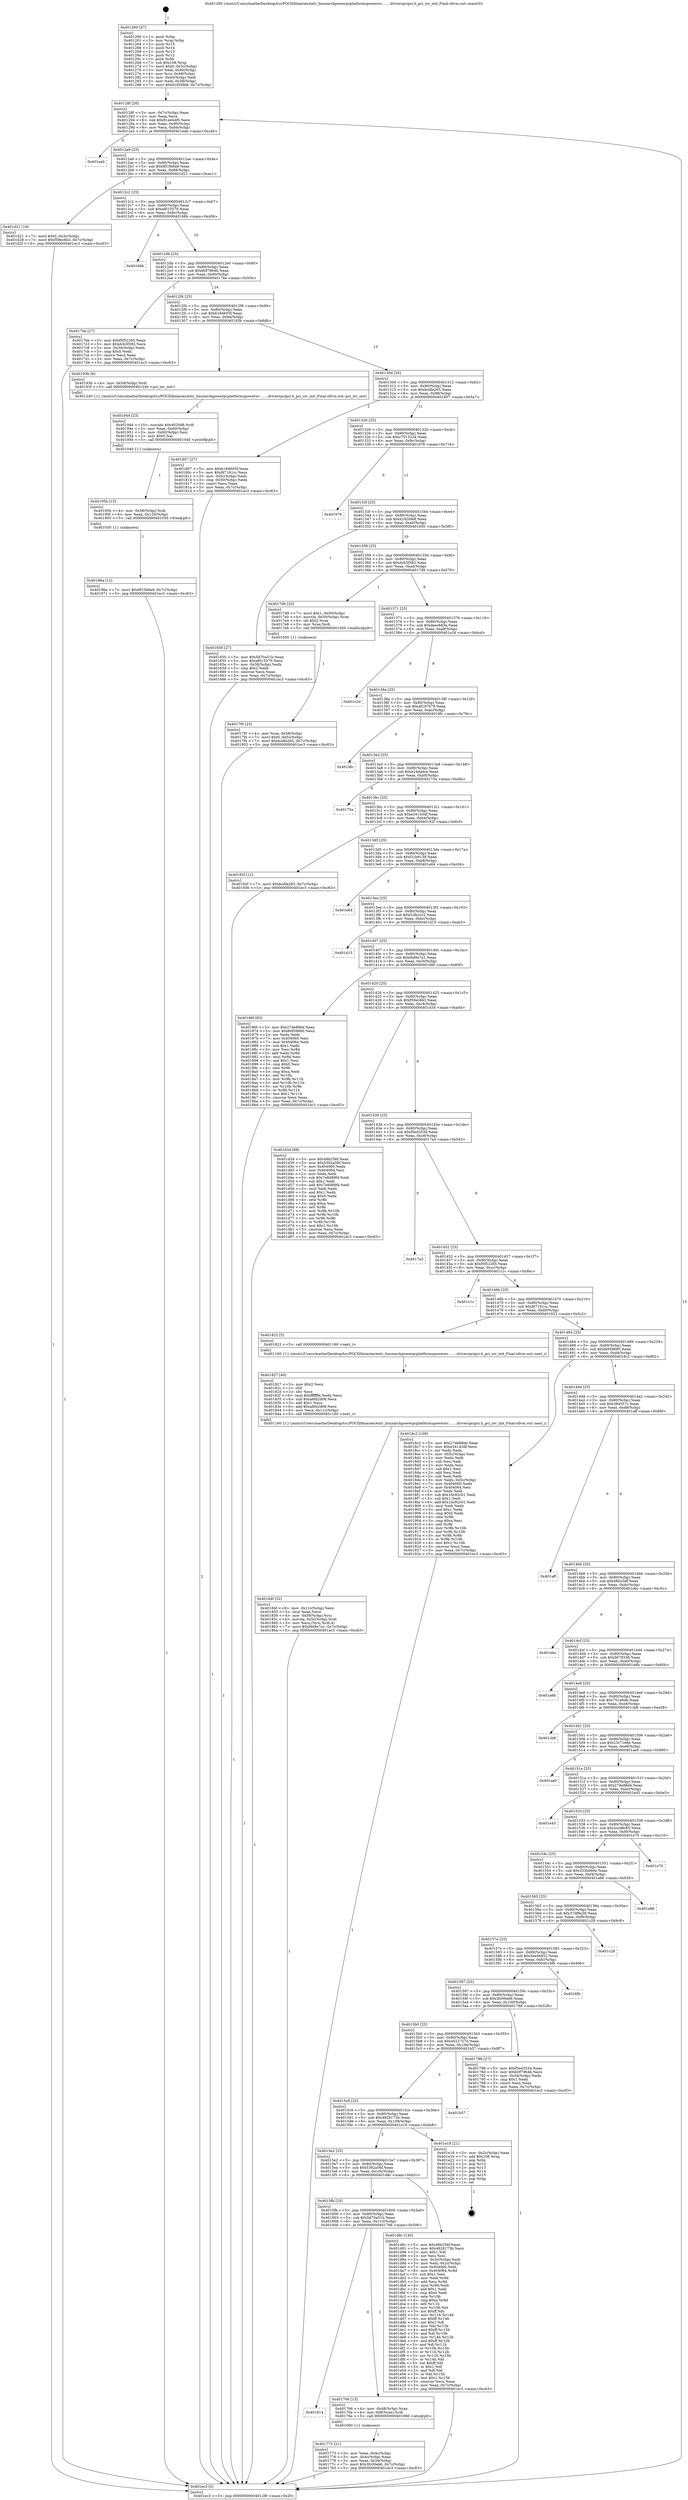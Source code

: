 digraph "0x401260" {
  label = "0x401260 (/mnt/c/Users/mathe/Desktop/tcc/POCII/binaries/extr_linuxarchpowerpcplatformspowernv........driverspcipci.h_pci_iov_init_Final-ollvm.out::main(0))"
  labelloc = "t"
  node[shape=record]

  Entry [label="",width=0.3,height=0.3,shape=circle,fillcolor=black,style=filled]
  "0x40128f" [label="{
     0x40128f [26]\l
     | [instrs]\l
     &nbsp;&nbsp;0x40128f \<+3\>: mov -0x7c(%rbp),%eax\l
     &nbsp;&nbsp;0x401292 \<+2\>: mov %eax,%ecx\l
     &nbsp;&nbsp;0x401294 \<+6\>: sub $0x81ed44f0,%ecx\l
     &nbsp;&nbsp;0x40129a \<+3\>: mov %eax,-0x80(%rbp)\l
     &nbsp;&nbsp;0x40129d \<+6\>: mov %ecx,-0x84(%rbp)\l
     &nbsp;&nbsp;0x4012a3 \<+6\>: je 0000000000401eab \<main+0xc4b\>\l
  }"]
  "0x401eab" [label="{
     0x401eab\l
  }", style=dashed]
  "0x4012a9" [label="{
     0x4012a9 [25]\l
     | [instrs]\l
     &nbsp;&nbsp;0x4012a9 \<+5\>: jmp 00000000004012ae \<main+0x4e\>\l
     &nbsp;&nbsp;0x4012ae \<+3\>: mov -0x80(%rbp),%eax\l
     &nbsp;&nbsp;0x4012b1 \<+5\>: sub $0x9f10b8a9,%eax\l
     &nbsp;&nbsp;0x4012b6 \<+6\>: mov %eax,-0x88(%rbp)\l
     &nbsp;&nbsp;0x4012bc \<+6\>: je 0000000000401d21 \<main+0xac1\>\l
  }"]
  Exit [label="",width=0.3,height=0.3,shape=circle,fillcolor=black,style=filled,peripheries=2]
  "0x401d21" [label="{
     0x401d21 [19]\l
     | [instrs]\l
     &nbsp;&nbsp;0x401d21 \<+7\>: movl $0x0,-0x3c(%rbp)\l
     &nbsp;&nbsp;0x401d28 \<+7\>: movl $0xf59ec6b3,-0x7c(%rbp)\l
     &nbsp;&nbsp;0x401d2f \<+5\>: jmp 0000000000401ec3 \<main+0xc63\>\l
  }"]
  "0x4012c2" [label="{
     0x4012c2 [25]\l
     | [instrs]\l
     &nbsp;&nbsp;0x4012c2 \<+5\>: jmp 00000000004012c7 \<main+0x67\>\l
     &nbsp;&nbsp;0x4012c7 \<+3\>: mov -0x80(%rbp),%eax\l
     &nbsp;&nbsp;0x4012ca \<+5\>: sub $0xaf015570,%eax\l
     &nbsp;&nbsp;0x4012cf \<+6\>: mov %eax,-0x8c(%rbp)\l
     &nbsp;&nbsp;0x4012d5 \<+6\>: je 000000000040166b \<main+0x40b\>\l
  }"]
  "0x40196a" [label="{
     0x40196a [12]\l
     | [instrs]\l
     &nbsp;&nbsp;0x40196a \<+7\>: movl $0x9f10b8a9,-0x7c(%rbp)\l
     &nbsp;&nbsp;0x401971 \<+5\>: jmp 0000000000401ec3 \<main+0xc63\>\l
  }"]
  "0x40166b" [label="{
     0x40166b\l
  }", style=dashed]
  "0x4012db" [label="{
     0x4012db [25]\l
     | [instrs]\l
     &nbsp;&nbsp;0x4012db \<+5\>: jmp 00000000004012e0 \<main+0x80\>\l
     &nbsp;&nbsp;0x4012e0 \<+3\>: mov -0x80(%rbp),%eax\l
     &nbsp;&nbsp;0x4012e3 \<+5\>: sub $0xb0f7964b,%eax\l
     &nbsp;&nbsp;0x4012e8 \<+6\>: mov %eax,-0x90(%rbp)\l
     &nbsp;&nbsp;0x4012ee \<+6\>: je 00000000004017be \<main+0x55e\>\l
  }"]
  "0x40195b" [label="{
     0x40195b [15]\l
     | [instrs]\l
     &nbsp;&nbsp;0x40195b \<+4\>: mov -0x58(%rbp),%rdi\l
     &nbsp;&nbsp;0x40195f \<+6\>: mov %eax,-0x120(%rbp)\l
     &nbsp;&nbsp;0x401965 \<+5\>: call 0000000000401030 \<free@plt\>\l
     | [calls]\l
     &nbsp;&nbsp;0x401030 \{1\} (unknown)\l
  }"]
  "0x4017be" [label="{
     0x4017be [27]\l
     | [instrs]\l
     &nbsp;&nbsp;0x4017be \<+5\>: mov $0xf5f52265,%eax\l
     &nbsp;&nbsp;0x4017c3 \<+5\>: mov $0xdcb3f382,%ecx\l
     &nbsp;&nbsp;0x4017c8 \<+3\>: mov -0x34(%rbp),%edx\l
     &nbsp;&nbsp;0x4017cb \<+3\>: cmp $0x0,%edx\l
     &nbsp;&nbsp;0x4017ce \<+3\>: cmove %ecx,%eax\l
     &nbsp;&nbsp;0x4017d1 \<+3\>: mov %eax,-0x7c(%rbp)\l
     &nbsp;&nbsp;0x4017d4 \<+5\>: jmp 0000000000401ec3 \<main+0xc63\>\l
  }"]
  "0x4012f4" [label="{
     0x4012f4 [25]\l
     | [instrs]\l
     &nbsp;&nbsp;0x4012f4 \<+5\>: jmp 00000000004012f9 \<main+0x99\>\l
     &nbsp;&nbsp;0x4012f9 \<+3\>: mov -0x80(%rbp),%eax\l
     &nbsp;&nbsp;0x4012fc \<+5\>: sub $0xb184605f,%eax\l
     &nbsp;&nbsp;0x401301 \<+6\>: mov %eax,-0x94(%rbp)\l
     &nbsp;&nbsp;0x401307 \<+6\>: je 000000000040193b \<main+0x6db\>\l
  }"]
  "0x401944" [label="{
     0x401944 [23]\l
     | [instrs]\l
     &nbsp;&nbsp;0x401944 \<+10\>: movabs $0x4020d6,%rdi\l
     &nbsp;&nbsp;0x40194e \<+3\>: mov %eax,-0x60(%rbp)\l
     &nbsp;&nbsp;0x401951 \<+3\>: mov -0x60(%rbp),%esi\l
     &nbsp;&nbsp;0x401954 \<+2\>: mov $0x0,%al\l
     &nbsp;&nbsp;0x401956 \<+5\>: call 0000000000401040 \<printf@plt\>\l
     | [calls]\l
     &nbsp;&nbsp;0x401040 \{1\} (unknown)\l
  }"]
  "0x40193b" [label="{
     0x40193b [9]\l
     | [instrs]\l
     &nbsp;&nbsp;0x40193b \<+4\>: mov -0x58(%rbp),%rdi\l
     &nbsp;&nbsp;0x40193f \<+5\>: call 0000000000401240 \<pci_iov_init\>\l
     | [calls]\l
     &nbsp;&nbsp;0x401240 \{1\} (/mnt/c/Users/mathe/Desktop/tcc/POCII/binaries/extr_linuxarchpowerpcplatformspowernv........driverspcipci.h_pci_iov_init_Final-ollvm.out::pci_iov_init)\l
  }"]
  "0x40130d" [label="{
     0x40130d [25]\l
     | [instrs]\l
     &nbsp;&nbsp;0x40130d \<+5\>: jmp 0000000000401312 \<main+0xb2\>\l
     &nbsp;&nbsp;0x401312 \<+3\>: mov -0x80(%rbp),%eax\l
     &nbsp;&nbsp;0x401315 \<+5\>: sub $0xbcdfa265,%eax\l
     &nbsp;&nbsp;0x40131a \<+6\>: mov %eax,-0x98(%rbp)\l
     &nbsp;&nbsp;0x401320 \<+6\>: je 0000000000401807 \<main+0x5a7\>\l
  }"]
  "0x40184f" [label="{
     0x40184f [32]\l
     | [instrs]\l
     &nbsp;&nbsp;0x40184f \<+6\>: mov -0x11c(%rbp),%ecx\l
     &nbsp;&nbsp;0x401855 \<+3\>: imul %eax,%ecx\l
     &nbsp;&nbsp;0x401858 \<+4\>: mov -0x58(%rbp),%rsi\l
     &nbsp;&nbsp;0x40185c \<+4\>: movslq -0x5c(%rbp),%rdi\l
     &nbsp;&nbsp;0x401860 \<+3\>: mov %ecx,(%rsi,%rdi,4)\l
     &nbsp;&nbsp;0x401863 \<+7\>: movl $0xf4d9e7a1,-0x7c(%rbp)\l
     &nbsp;&nbsp;0x40186a \<+5\>: jmp 0000000000401ec3 \<main+0xc63\>\l
  }"]
  "0x401807" [label="{
     0x401807 [27]\l
     | [instrs]\l
     &nbsp;&nbsp;0x401807 \<+5\>: mov $0xb184605f,%eax\l
     &nbsp;&nbsp;0x40180c \<+5\>: mov $0xfd7161cc,%ecx\l
     &nbsp;&nbsp;0x401811 \<+3\>: mov -0x5c(%rbp),%edx\l
     &nbsp;&nbsp;0x401814 \<+3\>: cmp -0x50(%rbp),%edx\l
     &nbsp;&nbsp;0x401817 \<+3\>: cmovl %ecx,%eax\l
     &nbsp;&nbsp;0x40181a \<+3\>: mov %eax,-0x7c(%rbp)\l
     &nbsp;&nbsp;0x40181d \<+5\>: jmp 0000000000401ec3 \<main+0xc63\>\l
  }"]
  "0x401326" [label="{
     0x401326 [25]\l
     | [instrs]\l
     &nbsp;&nbsp;0x401326 \<+5\>: jmp 000000000040132b \<main+0xcb\>\l
     &nbsp;&nbsp;0x40132b \<+3\>: mov -0x80(%rbp),%eax\l
     &nbsp;&nbsp;0x40132e \<+5\>: sub $0xc7513234,%eax\l
     &nbsp;&nbsp;0x401333 \<+6\>: mov %eax,-0x9c(%rbp)\l
     &nbsp;&nbsp;0x401339 \<+6\>: je 0000000000401976 \<main+0x716\>\l
  }"]
  "0x401827" [label="{
     0x401827 [40]\l
     | [instrs]\l
     &nbsp;&nbsp;0x401827 \<+5\>: mov $0x2,%ecx\l
     &nbsp;&nbsp;0x40182c \<+1\>: cltd\l
     &nbsp;&nbsp;0x40182d \<+2\>: idiv %ecx\l
     &nbsp;&nbsp;0x40182f \<+6\>: imul $0xfffffffe,%edx,%ecx\l
     &nbsp;&nbsp;0x401835 \<+6\>: sub $0xa6fd2d06,%ecx\l
     &nbsp;&nbsp;0x40183b \<+3\>: add $0x1,%ecx\l
     &nbsp;&nbsp;0x40183e \<+6\>: add $0xa6fd2d06,%ecx\l
     &nbsp;&nbsp;0x401844 \<+6\>: mov %ecx,-0x11c(%rbp)\l
     &nbsp;&nbsp;0x40184a \<+5\>: call 0000000000401160 \<next_i\>\l
     | [calls]\l
     &nbsp;&nbsp;0x401160 \{1\} (/mnt/c/Users/mathe/Desktop/tcc/POCII/binaries/extr_linuxarchpowerpcplatformspowernv........driverspcipci.h_pci_iov_init_Final-ollvm.out::next_i)\l
  }"]
  "0x401976" [label="{
     0x401976\l
  }", style=dashed]
  "0x40133f" [label="{
     0x40133f [25]\l
     | [instrs]\l
     &nbsp;&nbsp;0x40133f \<+5\>: jmp 0000000000401344 \<main+0xe4\>\l
     &nbsp;&nbsp;0x401344 \<+3\>: mov -0x80(%rbp),%eax\l
     &nbsp;&nbsp;0x401347 \<+5\>: sub $0xd182bfe8,%eax\l
     &nbsp;&nbsp;0x40134c \<+6\>: mov %eax,-0xa0(%rbp)\l
     &nbsp;&nbsp;0x401352 \<+6\>: je 0000000000401650 \<main+0x3f0\>\l
  }"]
  "0x4017f0" [label="{
     0x4017f0 [23]\l
     | [instrs]\l
     &nbsp;&nbsp;0x4017f0 \<+4\>: mov %rax,-0x58(%rbp)\l
     &nbsp;&nbsp;0x4017f4 \<+7\>: movl $0x0,-0x5c(%rbp)\l
     &nbsp;&nbsp;0x4017fb \<+7\>: movl $0xbcdfa265,-0x7c(%rbp)\l
     &nbsp;&nbsp;0x401802 \<+5\>: jmp 0000000000401ec3 \<main+0xc63\>\l
  }"]
  "0x401650" [label="{
     0x401650 [27]\l
     | [instrs]\l
     &nbsp;&nbsp;0x401650 \<+5\>: mov $0x5d70a51b,%eax\l
     &nbsp;&nbsp;0x401655 \<+5\>: mov $0xaf015570,%ecx\l
     &nbsp;&nbsp;0x40165a \<+3\>: mov -0x38(%rbp),%edx\l
     &nbsp;&nbsp;0x40165d \<+3\>: cmp $0x2,%edx\l
     &nbsp;&nbsp;0x401660 \<+3\>: cmovne %ecx,%eax\l
     &nbsp;&nbsp;0x401663 \<+3\>: mov %eax,-0x7c(%rbp)\l
     &nbsp;&nbsp;0x401666 \<+5\>: jmp 0000000000401ec3 \<main+0xc63\>\l
  }"]
  "0x401358" [label="{
     0x401358 [25]\l
     | [instrs]\l
     &nbsp;&nbsp;0x401358 \<+5\>: jmp 000000000040135d \<main+0xfd\>\l
     &nbsp;&nbsp;0x40135d \<+3\>: mov -0x80(%rbp),%eax\l
     &nbsp;&nbsp;0x401360 \<+5\>: sub $0xdcb3f382,%eax\l
     &nbsp;&nbsp;0x401365 \<+6\>: mov %eax,-0xa4(%rbp)\l
     &nbsp;&nbsp;0x40136b \<+6\>: je 00000000004017d9 \<main+0x579\>\l
  }"]
  "0x401ec3" [label="{
     0x401ec3 [5]\l
     | [instrs]\l
     &nbsp;&nbsp;0x401ec3 \<+5\>: jmp 000000000040128f \<main+0x2f\>\l
  }"]
  "0x401260" [label="{
     0x401260 [47]\l
     | [instrs]\l
     &nbsp;&nbsp;0x401260 \<+1\>: push %rbp\l
     &nbsp;&nbsp;0x401261 \<+3\>: mov %rsp,%rbp\l
     &nbsp;&nbsp;0x401264 \<+2\>: push %r15\l
     &nbsp;&nbsp;0x401266 \<+2\>: push %r14\l
     &nbsp;&nbsp;0x401268 \<+2\>: push %r13\l
     &nbsp;&nbsp;0x40126a \<+2\>: push %r12\l
     &nbsp;&nbsp;0x40126c \<+1\>: push %rbx\l
     &nbsp;&nbsp;0x40126d \<+7\>: sub $0x108,%rsp\l
     &nbsp;&nbsp;0x401274 \<+7\>: movl $0x0,-0x3c(%rbp)\l
     &nbsp;&nbsp;0x40127b \<+3\>: mov %edi,-0x40(%rbp)\l
     &nbsp;&nbsp;0x40127e \<+4\>: mov %rsi,-0x48(%rbp)\l
     &nbsp;&nbsp;0x401282 \<+3\>: mov -0x40(%rbp),%edi\l
     &nbsp;&nbsp;0x401285 \<+3\>: mov %edi,-0x38(%rbp)\l
     &nbsp;&nbsp;0x401288 \<+7\>: movl $0xd182bfe8,-0x7c(%rbp)\l
  }"]
  "0x401773" [label="{
     0x401773 [21]\l
     | [instrs]\l
     &nbsp;&nbsp;0x401773 \<+3\>: mov %eax,-0x4c(%rbp)\l
     &nbsp;&nbsp;0x401776 \<+3\>: mov -0x4c(%rbp),%eax\l
     &nbsp;&nbsp;0x401779 \<+3\>: mov %eax,-0x34(%rbp)\l
     &nbsp;&nbsp;0x40177c \<+7\>: movl $0x3fc00eb6,-0x7c(%rbp)\l
     &nbsp;&nbsp;0x401783 \<+5\>: jmp 0000000000401ec3 \<main+0xc63\>\l
  }"]
  "0x4017d9" [label="{
     0x4017d9 [23]\l
     | [instrs]\l
     &nbsp;&nbsp;0x4017d9 \<+7\>: movl $0x1,-0x50(%rbp)\l
     &nbsp;&nbsp;0x4017e0 \<+4\>: movslq -0x50(%rbp),%rax\l
     &nbsp;&nbsp;0x4017e4 \<+4\>: shl $0x2,%rax\l
     &nbsp;&nbsp;0x4017e8 \<+3\>: mov %rax,%rdi\l
     &nbsp;&nbsp;0x4017eb \<+5\>: call 0000000000401050 \<malloc@plt\>\l
     | [calls]\l
     &nbsp;&nbsp;0x401050 \{1\} (unknown)\l
  }"]
  "0x401371" [label="{
     0x401371 [25]\l
     | [instrs]\l
     &nbsp;&nbsp;0x401371 \<+5\>: jmp 0000000000401376 \<main+0x116\>\l
     &nbsp;&nbsp;0x401376 \<+3\>: mov -0x80(%rbp),%eax\l
     &nbsp;&nbsp;0x401379 \<+5\>: sub $0xdeec683a,%eax\l
     &nbsp;&nbsp;0x40137e \<+6\>: mov %eax,-0xa8(%rbp)\l
     &nbsp;&nbsp;0x401384 \<+6\>: je 0000000000401e2d \<main+0xbcd\>\l
  }"]
  "0x401614" [label="{
     0x401614\l
  }", style=dashed]
  "0x401e2d" [label="{
     0x401e2d\l
  }", style=dashed]
  "0x40138a" [label="{
     0x40138a [25]\l
     | [instrs]\l
     &nbsp;&nbsp;0x40138a \<+5\>: jmp 000000000040138f \<main+0x12f\>\l
     &nbsp;&nbsp;0x40138f \<+3\>: mov -0x80(%rbp),%eax\l
     &nbsp;&nbsp;0x401392 \<+5\>: sub $0xdf197b79,%eax\l
     &nbsp;&nbsp;0x401397 \<+6\>: mov %eax,-0xac(%rbp)\l
     &nbsp;&nbsp;0x40139d \<+6\>: je 00000000004019fc \<main+0x79c\>\l
  }"]
  "0x401766" [label="{
     0x401766 [13]\l
     | [instrs]\l
     &nbsp;&nbsp;0x401766 \<+4\>: mov -0x48(%rbp),%rax\l
     &nbsp;&nbsp;0x40176a \<+4\>: mov 0x8(%rax),%rdi\l
     &nbsp;&nbsp;0x40176e \<+5\>: call 0000000000401060 \<atoi@plt\>\l
     | [calls]\l
     &nbsp;&nbsp;0x401060 \{1\} (unknown)\l
  }"]
  "0x4019fc" [label="{
     0x4019fc\l
  }", style=dashed]
  "0x4013a3" [label="{
     0x4013a3 [25]\l
     | [instrs]\l
     &nbsp;&nbsp;0x4013a3 \<+5\>: jmp 00000000004013a8 \<main+0x148\>\l
     &nbsp;&nbsp;0x4013a8 \<+3\>: mov -0x80(%rbp),%eax\l
     &nbsp;&nbsp;0x4013ab \<+5\>: sub $0xe24dadce,%eax\l
     &nbsp;&nbsp;0x4013b0 \<+6\>: mov %eax,-0xb0(%rbp)\l
     &nbsp;&nbsp;0x4013b6 \<+6\>: je 000000000040175a \<main+0x4fa\>\l
  }"]
  "0x4015fb" [label="{
     0x4015fb [25]\l
     | [instrs]\l
     &nbsp;&nbsp;0x4015fb \<+5\>: jmp 0000000000401600 \<main+0x3a0\>\l
     &nbsp;&nbsp;0x401600 \<+3\>: mov -0x80(%rbp),%eax\l
     &nbsp;&nbsp;0x401603 \<+5\>: sub $0x5d70a51b,%eax\l
     &nbsp;&nbsp;0x401608 \<+6\>: mov %eax,-0x110(%rbp)\l
     &nbsp;&nbsp;0x40160e \<+6\>: je 0000000000401766 \<main+0x506\>\l
  }"]
  "0x40175a" [label="{
     0x40175a\l
  }", style=dashed]
  "0x4013bc" [label="{
     0x4013bc [25]\l
     | [instrs]\l
     &nbsp;&nbsp;0x4013bc \<+5\>: jmp 00000000004013c1 \<main+0x161\>\l
     &nbsp;&nbsp;0x4013c1 \<+3\>: mov -0x80(%rbp),%eax\l
     &nbsp;&nbsp;0x4013c4 \<+5\>: sub $0xe34143df,%eax\l
     &nbsp;&nbsp;0x4013c9 \<+6\>: mov %eax,-0xb4(%rbp)\l
     &nbsp;&nbsp;0x4013cf \<+6\>: je 000000000040192f \<main+0x6cf\>\l
  }"]
  "0x401d8c" [label="{
     0x401d8c [140]\l
     | [instrs]\l
     &nbsp;&nbsp;0x401d8c \<+5\>: mov $0x48b256f,%eax\l
     &nbsp;&nbsp;0x401d91 \<+5\>: mov $0x4828173b,%ecx\l
     &nbsp;&nbsp;0x401d96 \<+2\>: mov $0x1,%dl\l
     &nbsp;&nbsp;0x401d98 \<+2\>: xor %esi,%esi\l
     &nbsp;&nbsp;0x401d9a \<+3\>: mov -0x3c(%rbp),%edi\l
     &nbsp;&nbsp;0x401d9d \<+3\>: mov %edi,-0x2c(%rbp)\l
     &nbsp;&nbsp;0x401da0 \<+7\>: mov 0x404060,%edi\l
     &nbsp;&nbsp;0x401da7 \<+8\>: mov 0x404064,%r8d\l
     &nbsp;&nbsp;0x401daf \<+3\>: sub $0x1,%esi\l
     &nbsp;&nbsp;0x401db2 \<+3\>: mov %edi,%r9d\l
     &nbsp;&nbsp;0x401db5 \<+3\>: add %esi,%r9d\l
     &nbsp;&nbsp;0x401db8 \<+4\>: imul %r9d,%edi\l
     &nbsp;&nbsp;0x401dbc \<+3\>: and $0x1,%edi\l
     &nbsp;&nbsp;0x401dbf \<+3\>: cmp $0x0,%edi\l
     &nbsp;&nbsp;0x401dc2 \<+4\>: sete %r10b\l
     &nbsp;&nbsp;0x401dc6 \<+4\>: cmp $0xa,%r8d\l
     &nbsp;&nbsp;0x401dca \<+4\>: setl %r11b\l
     &nbsp;&nbsp;0x401dce \<+3\>: mov %r10b,%bl\l
     &nbsp;&nbsp;0x401dd1 \<+3\>: xor $0xff,%bl\l
     &nbsp;&nbsp;0x401dd4 \<+3\>: mov %r11b,%r14b\l
     &nbsp;&nbsp;0x401dd7 \<+4\>: xor $0xff,%r14b\l
     &nbsp;&nbsp;0x401ddb \<+3\>: xor $0x1,%dl\l
     &nbsp;&nbsp;0x401dde \<+3\>: mov %bl,%r15b\l
     &nbsp;&nbsp;0x401de1 \<+4\>: and $0xff,%r15b\l
     &nbsp;&nbsp;0x401de5 \<+3\>: and %dl,%r10b\l
     &nbsp;&nbsp;0x401de8 \<+3\>: mov %r14b,%r12b\l
     &nbsp;&nbsp;0x401deb \<+4\>: and $0xff,%r12b\l
     &nbsp;&nbsp;0x401def \<+3\>: and %dl,%r11b\l
     &nbsp;&nbsp;0x401df2 \<+3\>: or %r10b,%r15b\l
     &nbsp;&nbsp;0x401df5 \<+3\>: or %r11b,%r12b\l
     &nbsp;&nbsp;0x401df8 \<+3\>: xor %r12b,%r15b\l
     &nbsp;&nbsp;0x401dfb \<+3\>: or %r14b,%bl\l
     &nbsp;&nbsp;0x401dfe \<+3\>: xor $0xff,%bl\l
     &nbsp;&nbsp;0x401e01 \<+3\>: or $0x1,%dl\l
     &nbsp;&nbsp;0x401e04 \<+2\>: and %dl,%bl\l
     &nbsp;&nbsp;0x401e06 \<+3\>: or %bl,%r15b\l
     &nbsp;&nbsp;0x401e09 \<+4\>: test $0x1,%r15b\l
     &nbsp;&nbsp;0x401e0d \<+3\>: cmovne %ecx,%eax\l
     &nbsp;&nbsp;0x401e10 \<+3\>: mov %eax,-0x7c(%rbp)\l
     &nbsp;&nbsp;0x401e13 \<+5\>: jmp 0000000000401ec3 \<main+0xc63\>\l
  }"]
  "0x40192f" [label="{
     0x40192f [12]\l
     | [instrs]\l
     &nbsp;&nbsp;0x40192f \<+7\>: movl $0xbcdfa265,-0x7c(%rbp)\l
     &nbsp;&nbsp;0x401936 \<+5\>: jmp 0000000000401ec3 \<main+0xc63\>\l
  }"]
  "0x4013d5" [label="{
     0x4013d5 [25]\l
     | [instrs]\l
     &nbsp;&nbsp;0x4013d5 \<+5\>: jmp 00000000004013da \<main+0x17a\>\l
     &nbsp;&nbsp;0x4013da \<+3\>: mov -0x80(%rbp),%eax\l
     &nbsp;&nbsp;0x4013dd \<+5\>: sub $0xf1cb9139,%eax\l
     &nbsp;&nbsp;0x4013e2 \<+6\>: mov %eax,-0xb8(%rbp)\l
     &nbsp;&nbsp;0x4013e8 \<+6\>: je 0000000000401e64 \<main+0xc04\>\l
  }"]
  "0x4015e2" [label="{
     0x4015e2 [25]\l
     | [instrs]\l
     &nbsp;&nbsp;0x4015e2 \<+5\>: jmp 00000000004015e7 \<main+0x387\>\l
     &nbsp;&nbsp;0x4015e7 \<+3\>: mov -0x80(%rbp),%eax\l
     &nbsp;&nbsp;0x4015ea \<+5\>: sub $0x5392a56f,%eax\l
     &nbsp;&nbsp;0x4015ef \<+6\>: mov %eax,-0x10c(%rbp)\l
     &nbsp;&nbsp;0x4015f5 \<+6\>: je 0000000000401d8c \<main+0xb2c\>\l
  }"]
  "0x401e64" [label="{
     0x401e64\l
  }", style=dashed]
  "0x4013ee" [label="{
     0x4013ee [25]\l
     | [instrs]\l
     &nbsp;&nbsp;0x4013ee \<+5\>: jmp 00000000004013f3 \<main+0x193\>\l
     &nbsp;&nbsp;0x4013f3 \<+3\>: mov -0x80(%rbp),%eax\l
     &nbsp;&nbsp;0x4013f6 \<+5\>: sub $0xf1db2cc2,%eax\l
     &nbsp;&nbsp;0x4013fb \<+6\>: mov %eax,-0xbc(%rbp)\l
     &nbsp;&nbsp;0x401401 \<+6\>: je 0000000000401d15 \<main+0xab5\>\l
  }"]
  "0x401e18" [label="{
     0x401e18 [21]\l
     | [instrs]\l
     &nbsp;&nbsp;0x401e18 \<+3\>: mov -0x2c(%rbp),%eax\l
     &nbsp;&nbsp;0x401e1b \<+7\>: add $0x108,%rsp\l
     &nbsp;&nbsp;0x401e22 \<+1\>: pop %rbx\l
     &nbsp;&nbsp;0x401e23 \<+2\>: pop %r12\l
     &nbsp;&nbsp;0x401e25 \<+2\>: pop %r13\l
     &nbsp;&nbsp;0x401e27 \<+2\>: pop %r14\l
     &nbsp;&nbsp;0x401e29 \<+2\>: pop %r15\l
     &nbsp;&nbsp;0x401e2b \<+1\>: pop %rbp\l
     &nbsp;&nbsp;0x401e2c \<+1\>: ret\l
  }"]
  "0x401d15" [label="{
     0x401d15\l
  }", style=dashed]
  "0x401407" [label="{
     0x401407 [25]\l
     | [instrs]\l
     &nbsp;&nbsp;0x401407 \<+5\>: jmp 000000000040140c \<main+0x1ac\>\l
     &nbsp;&nbsp;0x40140c \<+3\>: mov -0x80(%rbp),%eax\l
     &nbsp;&nbsp;0x40140f \<+5\>: sub $0xf4d9e7a1,%eax\l
     &nbsp;&nbsp;0x401414 \<+6\>: mov %eax,-0xc0(%rbp)\l
     &nbsp;&nbsp;0x40141a \<+6\>: je 000000000040186f \<main+0x60f\>\l
  }"]
  "0x4015c9" [label="{
     0x4015c9 [25]\l
     | [instrs]\l
     &nbsp;&nbsp;0x4015c9 \<+5\>: jmp 00000000004015ce \<main+0x36e\>\l
     &nbsp;&nbsp;0x4015ce \<+3\>: mov -0x80(%rbp),%eax\l
     &nbsp;&nbsp;0x4015d1 \<+5\>: sub $0x4828173b,%eax\l
     &nbsp;&nbsp;0x4015d6 \<+6\>: mov %eax,-0x108(%rbp)\l
     &nbsp;&nbsp;0x4015dc \<+6\>: je 0000000000401e18 \<main+0xbb8\>\l
  }"]
  "0x40186f" [label="{
     0x40186f [83]\l
     | [instrs]\l
     &nbsp;&nbsp;0x40186f \<+5\>: mov $0x27de88eb,%eax\l
     &nbsp;&nbsp;0x401874 \<+5\>: mov $0xfe959660,%ecx\l
     &nbsp;&nbsp;0x401879 \<+2\>: xor %edx,%edx\l
     &nbsp;&nbsp;0x40187b \<+7\>: mov 0x404060,%esi\l
     &nbsp;&nbsp;0x401882 \<+7\>: mov 0x404064,%edi\l
     &nbsp;&nbsp;0x401889 \<+3\>: sub $0x1,%edx\l
     &nbsp;&nbsp;0x40188c \<+3\>: mov %esi,%r8d\l
     &nbsp;&nbsp;0x40188f \<+3\>: add %edx,%r8d\l
     &nbsp;&nbsp;0x401892 \<+4\>: imul %r8d,%esi\l
     &nbsp;&nbsp;0x401896 \<+3\>: and $0x1,%esi\l
     &nbsp;&nbsp;0x401899 \<+3\>: cmp $0x0,%esi\l
     &nbsp;&nbsp;0x40189c \<+4\>: sete %r9b\l
     &nbsp;&nbsp;0x4018a0 \<+3\>: cmp $0xa,%edi\l
     &nbsp;&nbsp;0x4018a3 \<+4\>: setl %r10b\l
     &nbsp;&nbsp;0x4018a7 \<+3\>: mov %r9b,%r11b\l
     &nbsp;&nbsp;0x4018aa \<+3\>: and %r10b,%r11b\l
     &nbsp;&nbsp;0x4018ad \<+3\>: xor %r10b,%r9b\l
     &nbsp;&nbsp;0x4018b0 \<+3\>: or %r9b,%r11b\l
     &nbsp;&nbsp;0x4018b3 \<+4\>: test $0x1,%r11b\l
     &nbsp;&nbsp;0x4018b7 \<+3\>: cmovne %ecx,%eax\l
     &nbsp;&nbsp;0x4018ba \<+3\>: mov %eax,-0x7c(%rbp)\l
     &nbsp;&nbsp;0x4018bd \<+5\>: jmp 0000000000401ec3 \<main+0xc63\>\l
  }"]
  "0x401420" [label="{
     0x401420 [25]\l
     | [instrs]\l
     &nbsp;&nbsp;0x401420 \<+5\>: jmp 0000000000401425 \<main+0x1c5\>\l
     &nbsp;&nbsp;0x401425 \<+3\>: mov -0x80(%rbp),%eax\l
     &nbsp;&nbsp;0x401428 \<+5\>: sub $0xf59ec6b3,%eax\l
     &nbsp;&nbsp;0x40142d \<+6\>: mov %eax,-0xc4(%rbp)\l
     &nbsp;&nbsp;0x401433 \<+6\>: je 0000000000401d34 \<main+0xad4\>\l
  }"]
  "0x401b57" [label="{
     0x401b57\l
  }", style=dashed]
  "0x401d34" [label="{
     0x401d34 [88]\l
     | [instrs]\l
     &nbsp;&nbsp;0x401d34 \<+5\>: mov $0x48b256f,%eax\l
     &nbsp;&nbsp;0x401d39 \<+5\>: mov $0x5392a56f,%ecx\l
     &nbsp;&nbsp;0x401d3e \<+7\>: mov 0x404060,%edx\l
     &nbsp;&nbsp;0x401d45 \<+7\>: mov 0x404064,%esi\l
     &nbsp;&nbsp;0x401d4c \<+2\>: mov %edx,%edi\l
     &nbsp;&nbsp;0x401d4e \<+6\>: sub $0x7e8d89f4,%edi\l
     &nbsp;&nbsp;0x401d54 \<+3\>: sub $0x1,%edi\l
     &nbsp;&nbsp;0x401d57 \<+6\>: add $0x7e8d89f4,%edi\l
     &nbsp;&nbsp;0x401d5d \<+3\>: imul %edi,%edx\l
     &nbsp;&nbsp;0x401d60 \<+3\>: and $0x1,%edx\l
     &nbsp;&nbsp;0x401d63 \<+3\>: cmp $0x0,%edx\l
     &nbsp;&nbsp;0x401d66 \<+4\>: sete %r8b\l
     &nbsp;&nbsp;0x401d6a \<+3\>: cmp $0xa,%esi\l
     &nbsp;&nbsp;0x401d6d \<+4\>: setl %r9b\l
     &nbsp;&nbsp;0x401d71 \<+3\>: mov %r8b,%r10b\l
     &nbsp;&nbsp;0x401d74 \<+3\>: and %r9b,%r10b\l
     &nbsp;&nbsp;0x401d77 \<+3\>: xor %r9b,%r8b\l
     &nbsp;&nbsp;0x401d7a \<+3\>: or %r8b,%r10b\l
     &nbsp;&nbsp;0x401d7d \<+4\>: test $0x1,%r10b\l
     &nbsp;&nbsp;0x401d81 \<+3\>: cmovne %ecx,%eax\l
     &nbsp;&nbsp;0x401d84 \<+3\>: mov %eax,-0x7c(%rbp)\l
     &nbsp;&nbsp;0x401d87 \<+5\>: jmp 0000000000401ec3 \<main+0xc63\>\l
  }"]
  "0x401439" [label="{
     0x401439 [25]\l
     | [instrs]\l
     &nbsp;&nbsp;0x401439 \<+5\>: jmp 000000000040143e \<main+0x1de\>\l
     &nbsp;&nbsp;0x40143e \<+3\>: mov -0x80(%rbp),%eax\l
     &nbsp;&nbsp;0x401441 \<+5\>: sub $0xf5ed353d,%eax\l
     &nbsp;&nbsp;0x401446 \<+6\>: mov %eax,-0xc8(%rbp)\l
     &nbsp;&nbsp;0x40144c \<+6\>: je 00000000004017a3 \<main+0x543\>\l
  }"]
  "0x4015b0" [label="{
     0x4015b0 [25]\l
     | [instrs]\l
     &nbsp;&nbsp;0x4015b0 \<+5\>: jmp 00000000004015b5 \<main+0x355\>\l
     &nbsp;&nbsp;0x4015b5 \<+3\>: mov -0x80(%rbp),%eax\l
     &nbsp;&nbsp;0x4015b8 \<+5\>: sub $0x4522727d,%eax\l
     &nbsp;&nbsp;0x4015bd \<+6\>: mov %eax,-0x104(%rbp)\l
     &nbsp;&nbsp;0x4015c3 \<+6\>: je 0000000000401b57 \<main+0x8f7\>\l
  }"]
  "0x4017a3" [label="{
     0x4017a3\l
  }", style=dashed]
  "0x401452" [label="{
     0x401452 [25]\l
     | [instrs]\l
     &nbsp;&nbsp;0x401452 \<+5\>: jmp 0000000000401457 \<main+0x1f7\>\l
     &nbsp;&nbsp;0x401457 \<+3\>: mov -0x80(%rbp),%eax\l
     &nbsp;&nbsp;0x40145a \<+5\>: sub $0xf5f52265,%eax\l
     &nbsp;&nbsp;0x40145f \<+6\>: mov %eax,-0xcc(%rbp)\l
     &nbsp;&nbsp;0x401465 \<+6\>: je 0000000000401c1c \<main+0x9bc\>\l
  }"]
  "0x401788" [label="{
     0x401788 [27]\l
     | [instrs]\l
     &nbsp;&nbsp;0x401788 \<+5\>: mov $0xf5ed353d,%eax\l
     &nbsp;&nbsp;0x40178d \<+5\>: mov $0xb0f7964b,%ecx\l
     &nbsp;&nbsp;0x401792 \<+3\>: mov -0x34(%rbp),%edx\l
     &nbsp;&nbsp;0x401795 \<+3\>: cmp $0x1,%edx\l
     &nbsp;&nbsp;0x401798 \<+3\>: cmovl %ecx,%eax\l
     &nbsp;&nbsp;0x40179b \<+3\>: mov %eax,-0x7c(%rbp)\l
     &nbsp;&nbsp;0x40179e \<+5\>: jmp 0000000000401ec3 \<main+0xc63\>\l
  }"]
  "0x401c1c" [label="{
     0x401c1c\l
  }", style=dashed]
  "0x40146b" [label="{
     0x40146b [25]\l
     | [instrs]\l
     &nbsp;&nbsp;0x40146b \<+5\>: jmp 0000000000401470 \<main+0x210\>\l
     &nbsp;&nbsp;0x401470 \<+3\>: mov -0x80(%rbp),%eax\l
     &nbsp;&nbsp;0x401473 \<+5\>: sub $0xfd7161cc,%eax\l
     &nbsp;&nbsp;0x401478 \<+6\>: mov %eax,-0xd0(%rbp)\l
     &nbsp;&nbsp;0x40147e \<+6\>: je 0000000000401822 \<main+0x5c2\>\l
  }"]
  "0x401597" [label="{
     0x401597 [25]\l
     | [instrs]\l
     &nbsp;&nbsp;0x401597 \<+5\>: jmp 000000000040159c \<main+0x33c\>\l
     &nbsp;&nbsp;0x40159c \<+3\>: mov -0x80(%rbp),%eax\l
     &nbsp;&nbsp;0x40159f \<+5\>: sub $0x3fc00eb6,%eax\l
     &nbsp;&nbsp;0x4015a4 \<+6\>: mov %eax,-0x100(%rbp)\l
     &nbsp;&nbsp;0x4015aa \<+6\>: je 0000000000401788 \<main+0x528\>\l
  }"]
  "0x401822" [label="{
     0x401822 [5]\l
     | [instrs]\l
     &nbsp;&nbsp;0x401822 \<+5\>: call 0000000000401160 \<next_i\>\l
     | [calls]\l
     &nbsp;&nbsp;0x401160 \{1\} (/mnt/c/Users/mathe/Desktop/tcc/POCII/binaries/extr_linuxarchpowerpcplatformspowernv........driverspcipci.h_pci_iov_init_Final-ollvm.out::next_i)\l
  }"]
  "0x401484" [label="{
     0x401484 [25]\l
     | [instrs]\l
     &nbsp;&nbsp;0x401484 \<+5\>: jmp 0000000000401489 \<main+0x229\>\l
     &nbsp;&nbsp;0x401489 \<+3\>: mov -0x80(%rbp),%eax\l
     &nbsp;&nbsp;0x40148c \<+5\>: sub $0xfe959660,%eax\l
     &nbsp;&nbsp;0x401491 \<+6\>: mov %eax,-0xd4(%rbp)\l
     &nbsp;&nbsp;0x401497 \<+6\>: je 00000000004018c2 \<main+0x662\>\l
  }"]
  "0x4016fb" [label="{
     0x4016fb\l
  }", style=dashed]
  "0x4018c2" [label="{
     0x4018c2 [109]\l
     | [instrs]\l
     &nbsp;&nbsp;0x4018c2 \<+5\>: mov $0x27de88eb,%eax\l
     &nbsp;&nbsp;0x4018c7 \<+5\>: mov $0xe34143df,%ecx\l
     &nbsp;&nbsp;0x4018cc \<+2\>: xor %edx,%edx\l
     &nbsp;&nbsp;0x4018ce \<+3\>: mov -0x5c(%rbp),%esi\l
     &nbsp;&nbsp;0x4018d1 \<+2\>: mov %edx,%edi\l
     &nbsp;&nbsp;0x4018d3 \<+2\>: sub %esi,%edi\l
     &nbsp;&nbsp;0x4018d5 \<+2\>: mov %edx,%esi\l
     &nbsp;&nbsp;0x4018d7 \<+3\>: sub $0x1,%esi\l
     &nbsp;&nbsp;0x4018da \<+2\>: add %esi,%edi\l
     &nbsp;&nbsp;0x4018dc \<+2\>: sub %edi,%edx\l
     &nbsp;&nbsp;0x4018de \<+3\>: mov %edx,-0x5c(%rbp)\l
     &nbsp;&nbsp;0x4018e1 \<+7\>: mov 0x404060,%edx\l
     &nbsp;&nbsp;0x4018e8 \<+7\>: mov 0x404064,%esi\l
     &nbsp;&nbsp;0x4018ef \<+2\>: mov %edx,%edi\l
     &nbsp;&nbsp;0x4018f1 \<+6\>: sub $0x1bc92c01,%edi\l
     &nbsp;&nbsp;0x4018f7 \<+3\>: sub $0x1,%edi\l
     &nbsp;&nbsp;0x4018fa \<+6\>: add $0x1bc92c01,%edi\l
     &nbsp;&nbsp;0x401900 \<+3\>: imul %edi,%edx\l
     &nbsp;&nbsp;0x401903 \<+3\>: and $0x1,%edx\l
     &nbsp;&nbsp;0x401906 \<+3\>: cmp $0x0,%edx\l
     &nbsp;&nbsp;0x401909 \<+4\>: sete %r8b\l
     &nbsp;&nbsp;0x40190d \<+3\>: cmp $0xa,%esi\l
     &nbsp;&nbsp;0x401910 \<+4\>: setl %r9b\l
     &nbsp;&nbsp;0x401914 \<+3\>: mov %r8b,%r10b\l
     &nbsp;&nbsp;0x401917 \<+3\>: and %r9b,%r10b\l
     &nbsp;&nbsp;0x40191a \<+3\>: xor %r9b,%r8b\l
     &nbsp;&nbsp;0x40191d \<+3\>: or %r8b,%r10b\l
     &nbsp;&nbsp;0x401920 \<+4\>: test $0x1,%r10b\l
     &nbsp;&nbsp;0x401924 \<+3\>: cmovne %ecx,%eax\l
     &nbsp;&nbsp;0x401927 \<+3\>: mov %eax,-0x7c(%rbp)\l
     &nbsp;&nbsp;0x40192a \<+5\>: jmp 0000000000401ec3 \<main+0xc63\>\l
  }"]
  "0x40149d" [label="{
     0x40149d [25]\l
     | [instrs]\l
     &nbsp;&nbsp;0x40149d \<+5\>: jmp 00000000004014a2 \<main+0x242\>\l
     &nbsp;&nbsp;0x4014a2 \<+3\>: mov -0x80(%rbp),%eax\l
     &nbsp;&nbsp;0x4014a5 \<+5\>: sub $0x384557c,%eax\l
     &nbsp;&nbsp;0x4014aa \<+6\>: mov %eax,-0xd8(%rbp)\l
     &nbsp;&nbsp;0x4014b0 \<+6\>: je 0000000000401aff \<main+0x89f\>\l
  }"]
  "0x40157e" [label="{
     0x40157e [25]\l
     | [instrs]\l
     &nbsp;&nbsp;0x40157e \<+5\>: jmp 0000000000401583 \<main+0x323\>\l
     &nbsp;&nbsp;0x401583 \<+3\>: mov -0x80(%rbp),%eax\l
     &nbsp;&nbsp;0x401586 \<+5\>: sub $0x3ea46922,%eax\l
     &nbsp;&nbsp;0x40158b \<+6\>: mov %eax,-0xfc(%rbp)\l
     &nbsp;&nbsp;0x401591 \<+6\>: je 00000000004016fb \<main+0x49b\>\l
  }"]
  "0x401aff" [label="{
     0x401aff\l
  }", style=dashed]
  "0x4014b6" [label="{
     0x4014b6 [25]\l
     | [instrs]\l
     &nbsp;&nbsp;0x4014b6 \<+5\>: jmp 00000000004014bb \<main+0x25b\>\l
     &nbsp;&nbsp;0x4014bb \<+3\>: mov -0x80(%rbp),%eax\l
     &nbsp;&nbsp;0x4014be \<+5\>: sub $0x48b256f,%eax\l
     &nbsp;&nbsp;0x4014c3 \<+6\>: mov %eax,-0xdc(%rbp)\l
     &nbsp;&nbsp;0x4014c9 \<+6\>: je 0000000000401ebc \<main+0xc5c\>\l
  }"]
  "0x401c28" [label="{
     0x401c28\l
  }", style=dashed]
  "0x401ebc" [label="{
     0x401ebc\l
  }", style=dashed]
  "0x4014cf" [label="{
     0x4014cf [25]\l
     | [instrs]\l
     &nbsp;&nbsp;0x4014cf \<+5\>: jmp 00000000004014d4 \<main+0x274\>\l
     &nbsp;&nbsp;0x4014d4 \<+3\>: mov -0x80(%rbp),%eax\l
     &nbsp;&nbsp;0x4014d7 \<+5\>: sub $0x5679338,%eax\l
     &nbsp;&nbsp;0x4014dc \<+6\>: mov %eax,-0xe0(%rbp)\l
     &nbsp;&nbsp;0x4014e2 \<+6\>: je 0000000000401a6b \<main+0x80b\>\l
  }"]
  "0x401565" [label="{
     0x401565 [25]\l
     | [instrs]\l
     &nbsp;&nbsp;0x401565 \<+5\>: jmp 000000000040156a \<main+0x30a\>\l
     &nbsp;&nbsp;0x40156a \<+3\>: mov -0x80(%rbp),%eax\l
     &nbsp;&nbsp;0x40156d \<+5\>: sub $0x37df8a38,%eax\l
     &nbsp;&nbsp;0x401572 \<+6\>: mov %eax,-0xf8(%rbp)\l
     &nbsp;&nbsp;0x401578 \<+6\>: je 0000000000401c28 \<main+0x9c8\>\l
  }"]
  "0x401a6b" [label="{
     0x401a6b\l
  }", style=dashed]
  "0x4014e8" [label="{
     0x4014e8 [25]\l
     | [instrs]\l
     &nbsp;&nbsp;0x4014e8 \<+5\>: jmp 00000000004014ed \<main+0x28d\>\l
     &nbsp;&nbsp;0x4014ed \<+3\>: mov -0x80(%rbp),%eax\l
     &nbsp;&nbsp;0x4014f0 \<+5\>: sub $0x751b6db,%eax\l
     &nbsp;&nbsp;0x4014f5 \<+6\>: mov %eax,-0xe4(%rbp)\l
     &nbsp;&nbsp;0x4014fb \<+6\>: je 0000000000401cb8 \<main+0xa58\>\l
  }"]
  "0x401a86" [label="{
     0x401a86\l
  }", style=dashed]
  "0x401cb8" [label="{
     0x401cb8\l
  }", style=dashed]
  "0x401501" [label="{
     0x401501 [25]\l
     | [instrs]\l
     &nbsp;&nbsp;0x401501 \<+5\>: jmp 0000000000401506 \<main+0x2a6\>\l
     &nbsp;&nbsp;0x401506 \<+3\>: mov -0x80(%rbp),%eax\l
     &nbsp;&nbsp;0x401509 \<+5\>: sub $0x23c71e6e,%eax\l
     &nbsp;&nbsp;0x40150e \<+6\>: mov %eax,-0xe8(%rbp)\l
     &nbsp;&nbsp;0x401514 \<+6\>: je 0000000000401ae0 \<main+0x880\>\l
  }"]
  "0x40154c" [label="{
     0x40154c [25]\l
     | [instrs]\l
     &nbsp;&nbsp;0x40154c \<+5\>: jmp 0000000000401551 \<main+0x2f1\>\l
     &nbsp;&nbsp;0x401551 \<+3\>: mov -0x80(%rbp),%eax\l
     &nbsp;&nbsp;0x401554 \<+5\>: sub $0x333bd66e,%eax\l
     &nbsp;&nbsp;0x401559 \<+6\>: mov %eax,-0xf4(%rbp)\l
     &nbsp;&nbsp;0x40155f \<+6\>: je 0000000000401a86 \<main+0x826\>\l
  }"]
  "0x401ae0" [label="{
     0x401ae0\l
  }", style=dashed]
  "0x40151a" [label="{
     0x40151a [25]\l
     | [instrs]\l
     &nbsp;&nbsp;0x40151a \<+5\>: jmp 000000000040151f \<main+0x2bf\>\l
     &nbsp;&nbsp;0x40151f \<+3\>: mov -0x80(%rbp),%eax\l
     &nbsp;&nbsp;0x401522 \<+5\>: sub $0x27de88eb,%eax\l
     &nbsp;&nbsp;0x401527 \<+6\>: mov %eax,-0xec(%rbp)\l
     &nbsp;&nbsp;0x40152d \<+6\>: je 0000000000401e45 \<main+0xbe5\>\l
  }"]
  "0x401e70" [label="{
     0x401e70\l
  }", style=dashed]
  "0x401e45" [label="{
     0x401e45\l
  }", style=dashed]
  "0x401533" [label="{
     0x401533 [25]\l
     | [instrs]\l
     &nbsp;&nbsp;0x401533 \<+5\>: jmp 0000000000401538 \<main+0x2d8\>\l
     &nbsp;&nbsp;0x401538 \<+3\>: mov -0x80(%rbp),%eax\l
     &nbsp;&nbsp;0x40153b \<+5\>: sub $0x2ccd8c65,%eax\l
     &nbsp;&nbsp;0x401540 \<+6\>: mov %eax,-0xf0(%rbp)\l
     &nbsp;&nbsp;0x401546 \<+6\>: je 0000000000401e70 \<main+0xc10\>\l
  }"]
  Entry -> "0x401260" [label=" 1"]
  "0x40128f" -> "0x401eab" [label=" 0"]
  "0x40128f" -> "0x4012a9" [label=" 16"]
  "0x401e18" -> Exit [label=" 1"]
  "0x4012a9" -> "0x401d21" [label=" 1"]
  "0x4012a9" -> "0x4012c2" [label=" 15"]
  "0x401d8c" -> "0x401ec3" [label=" 1"]
  "0x4012c2" -> "0x40166b" [label=" 0"]
  "0x4012c2" -> "0x4012db" [label=" 15"]
  "0x401d34" -> "0x401ec3" [label=" 1"]
  "0x4012db" -> "0x4017be" [label=" 1"]
  "0x4012db" -> "0x4012f4" [label=" 14"]
  "0x401d21" -> "0x401ec3" [label=" 1"]
  "0x4012f4" -> "0x40193b" [label=" 1"]
  "0x4012f4" -> "0x40130d" [label=" 13"]
  "0x40196a" -> "0x401ec3" [label=" 1"]
  "0x40130d" -> "0x401807" [label=" 2"]
  "0x40130d" -> "0x401326" [label=" 11"]
  "0x40195b" -> "0x40196a" [label=" 1"]
  "0x401326" -> "0x401976" [label=" 0"]
  "0x401326" -> "0x40133f" [label=" 11"]
  "0x401944" -> "0x40195b" [label=" 1"]
  "0x40133f" -> "0x401650" [label=" 1"]
  "0x40133f" -> "0x401358" [label=" 10"]
  "0x401650" -> "0x401ec3" [label=" 1"]
  "0x401260" -> "0x40128f" [label=" 1"]
  "0x401ec3" -> "0x40128f" [label=" 15"]
  "0x40193b" -> "0x401944" [label=" 1"]
  "0x401358" -> "0x4017d9" [label=" 1"]
  "0x401358" -> "0x401371" [label=" 9"]
  "0x40192f" -> "0x401ec3" [label=" 1"]
  "0x401371" -> "0x401e2d" [label=" 0"]
  "0x401371" -> "0x40138a" [label=" 9"]
  "0x4018c2" -> "0x401ec3" [label=" 1"]
  "0x40138a" -> "0x4019fc" [label=" 0"]
  "0x40138a" -> "0x4013a3" [label=" 9"]
  "0x40186f" -> "0x401ec3" [label=" 1"]
  "0x4013a3" -> "0x40175a" [label=" 0"]
  "0x4013a3" -> "0x4013bc" [label=" 9"]
  "0x401827" -> "0x40184f" [label=" 1"]
  "0x4013bc" -> "0x40192f" [label=" 1"]
  "0x4013bc" -> "0x4013d5" [label=" 8"]
  "0x401822" -> "0x401827" [label=" 1"]
  "0x4013d5" -> "0x401e64" [label=" 0"]
  "0x4013d5" -> "0x4013ee" [label=" 8"]
  "0x4017f0" -> "0x401ec3" [label=" 1"]
  "0x4013ee" -> "0x401d15" [label=" 0"]
  "0x4013ee" -> "0x401407" [label=" 8"]
  "0x4017d9" -> "0x4017f0" [label=" 1"]
  "0x401407" -> "0x40186f" [label=" 1"]
  "0x401407" -> "0x401420" [label=" 7"]
  "0x401788" -> "0x401ec3" [label=" 1"]
  "0x401420" -> "0x401d34" [label=" 1"]
  "0x401420" -> "0x401439" [label=" 6"]
  "0x401773" -> "0x401ec3" [label=" 1"]
  "0x401439" -> "0x4017a3" [label=" 0"]
  "0x401439" -> "0x401452" [label=" 6"]
  "0x4015fb" -> "0x401614" [label=" 0"]
  "0x401452" -> "0x401c1c" [label=" 0"]
  "0x401452" -> "0x40146b" [label=" 6"]
  "0x4015fb" -> "0x401766" [label=" 1"]
  "0x40146b" -> "0x401822" [label=" 1"]
  "0x40146b" -> "0x401484" [label=" 5"]
  "0x4015e2" -> "0x4015fb" [label=" 1"]
  "0x401484" -> "0x4018c2" [label=" 1"]
  "0x401484" -> "0x40149d" [label=" 4"]
  "0x4015e2" -> "0x401d8c" [label=" 1"]
  "0x40149d" -> "0x401aff" [label=" 0"]
  "0x40149d" -> "0x4014b6" [label=" 4"]
  "0x4015c9" -> "0x4015e2" [label=" 2"]
  "0x4014b6" -> "0x401ebc" [label=" 0"]
  "0x4014b6" -> "0x4014cf" [label=" 4"]
  "0x4015c9" -> "0x401e18" [label=" 1"]
  "0x4014cf" -> "0x401a6b" [label=" 0"]
  "0x4014cf" -> "0x4014e8" [label=" 4"]
  "0x4015b0" -> "0x4015c9" [label=" 3"]
  "0x4014e8" -> "0x401cb8" [label=" 0"]
  "0x4014e8" -> "0x401501" [label=" 4"]
  "0x4015b0" -> "0x401b57" [label=" 0"]
  "0x401501" -> "0x401ae0" [label=" 0"]
  "0x401501" -> "0x40151a" [label=" 4"]
  "0x401597" -> "0x4015b0" [label=" 3"]
  "0x40151a" -> "0x401e45" [label=" 0"]
  "0x40151a" -> "0x401533" [label=" 4"]
  "0x401597" -> "0x401788" [label=" 1"]
  "0x401533" -> "0x401e70" [label=" 0"]
  "0x401533" -> "0x40154c" [label=" 4"]
  "0x401766" -> "0x401773" [label=" 1"]
  "0x40154c" -> "0x401a86" [label=" 0"]
  "0x40154c" -> "0x401565" [label=" 4"]
  "0x4017be" -> "0x401ec3" [label=" 1"]
  "0x401565" -> "0x401c28" [label=" 0"]
  "0x401565" -> "0x40157e" [label=" 4"]
  "0x401807" -> "0x401ec3" [label=" 2"]
  "0x40157e" -> "0x4016fb" [label=" 0"]
  "0x40157e" -> "0x401597" [label=" 4"]
  "0x40184f" -> "0x401ec3" [label=" 1"]
}
